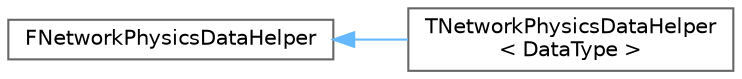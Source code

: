 digraph "Graphical Class Hierarchy"
{
 // INTERACTIVE_SVG=YES
 // LATEX_PDF_SIZE
  bgcolor="transparent";
  edge [fontname=Helvetica,fontsize=10,labelfontname=Helvetica,labelfontsize=10];
  node [fontname=Helvetica,fontsize=10,shape=box,height=0.2,width=0.4];
  rankdir="LR";
  Node0 [id="Node000000",label="FNetworkPhysicsDataHelper",height=0.2,width=0.4,color="grey40", fillcolor="white", style="filled",URL="$d7/d4d/structFNetworkPhysicsDataHelper.html",tooltip="Base for helper, to create data and data history."];
  Node0 -> Node1 [id="edge4471_Node000000_Node000001",dir="back",color="steelblue1",style="solid",tooltip=" "];
  Node1 [id="Node000001",label="TNetworkPhysicsDataHelper\l\< DataType \>",height=0.2,width=0.4,color="grey40", fillcolor="white", style="filled",URL="$df/d06/structTNetworkPhysicsDataHelper.html",tooltip="Helper for the creation of state / input data and history with correct derived type."];
}
